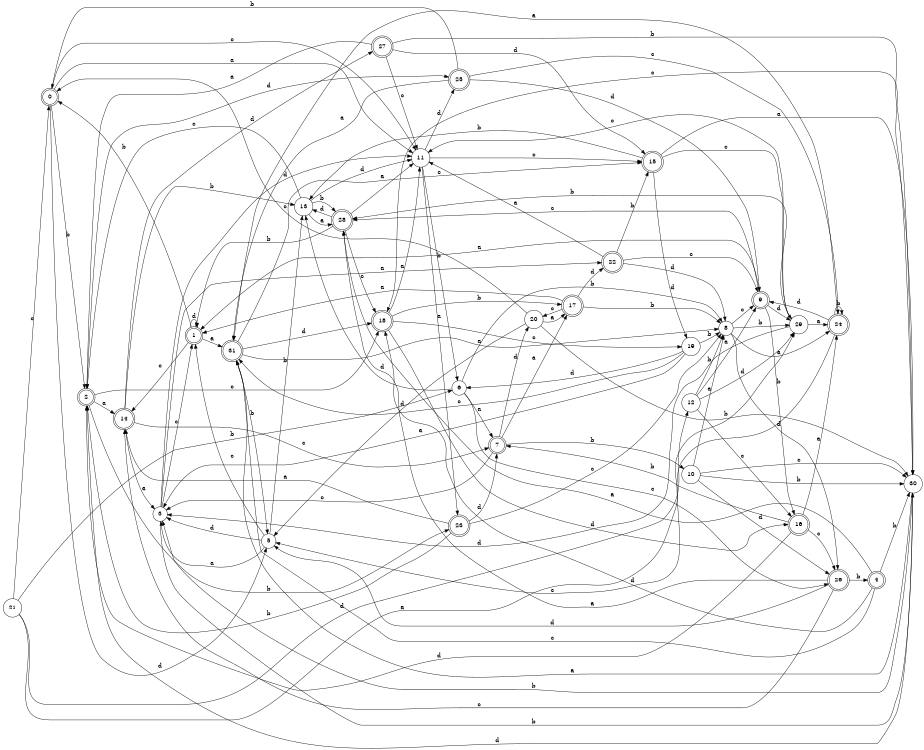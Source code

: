 digraph n26_5 {
__start0 [label="" shape="none"];

rankdir=LR;
size="8,5";

s0 [style="rounded,filled", color="black", fillcolor="white" shape="doublecircle", label="0"];
s1 [style="rounded,filled", color="black", fillcolor="white" shape="doublecircle", label="1"];
s2 [style="rounded,filled", color="black", fillcolor="white" shape="doublecircle", label="2"];
s3 [style="filled", color="black", fillcolor="white" shape="circle", label="3"];
s4 [style="rounded,filled", color="black", fillcolor="white" shape="doublecircle", label="4"];
s5 [style="filled", color="black", fillcolor="white" shape="circle", label="5"];
s6 [style="filled", color="black", fillcolor="white" shape="circle", label="6"];
s7 [style="rounded,filled", color="black", fillcolor="white" shape="doublecircle", label="7"];
s8 [style="filled", color="black", fillcolor="white" shape="circle", label="8"];
s9 [style="rounded,filled", color="black", fillcolor="white" shape="doublecircle", label="9"];
s10 [style="filled", color="black", fillcolor="white" shape="circle", label="10"];
s11 [style="filled", color="black", fillcolor="white" shape="circle", label="11"];
s12 [style="filled", color="black", fillcolor="white" shape="circle", label="12"];
s13 [style="filled", color="black", fillcolor="white" shape="circle", label="13"];
s14 [style="rounded,filled", color="black", fillcolor="white" shape="doublecircle", label="14"];
s15 [style="rounded,filled", color="black", fillcolor="white" shape="doublecircle", label="15"];
s16 [style="rounded,filled", color="black", fillcolor="white" shape="doublecircle", label="16"];
s17 [style="rounded,filled", color="black", fillcolor="white" shape="doublecircle", label="17"];
s18 [style="rounded,filled", color="black", fillcolor="white" shape="doublecircle", label="18"];
s19 [style="filled", color="black", fillcolor="white" shape="circle", label="19"];
s20 [style="filled", color="black", fillcolor="white" shape="circle", label="20"];
s21 [style="filled", color="black", fillcolor="white" shape="circle", label="21"];
s22 [style="rounded,filled", color="black", fillcolor="white" shape="doublecircle", label="22"];
s23 [style="rounded,filled", color="black", fillcolor="white" shape="doublecircle", label="23"];
s24 [style="rounded,filled", color="black", fillcolor="white" shape="doublecircle", label="24"];
s25 [style="rounded,filled", color="black", fillcolor="white" shape="doublecircle", label="25"];
s26 [style="rounded,filled", color="black", fillcolor="white" shape="doublecircle", label="26"];
s27 [style="rounded,filled", color="black", fillcolor="white" shape="doublecircle", label="27"];
s28 [style="rounded,filled", color="black", fillcolor="white" shape="doublecircle", label="28"];
s29 [style="filled", color="black", fillcolor="white" shape="circle", label="29"];
s30 [style="filled", color="black", fillcolor="white" shape="circle", label="30"];
s31 [style="rounded,filled", color="black", fillcolor="white" shape="doublecircle", label="31"];
s0 -> s11 [label="a"];
s0 -> s2 [label="b"];
s0 -> s11 [label="c"];
s0 -> s5 [label="d"];
s1 -> s31 [label="a"];
s1 -> s0 [label="b"];
s1 -> s14 [label="c"];
s1 -> s1 [label="d"];
s2 -> s14 [label="a"];
s2 -> s23 [label="b"];
s2 -> s18 [label="c"];
s2 -> s25 [label="d"];
s3 -> s22 [label="a"];
s3 -> s30 [label="b"];
s3 -> s1 [label="c"];
s3 -> s11 [label="d"];
s4 -> s28 [label="a"];
s4 -> s30 [label="b"];
s4 -> s31 [label="c"];
s4 -> s18 [label="d"];
s5 -> s3 [label="a"];
s5 -> s13 [label="b"];
s5 -> s1 [label="c"];
s5 -> s3 [label="d"];
s6 -> s7 [label="a"];
s6 -> s8 [label="b"];
s6 -> s26 [label="c"];
s6 -> s13 [label="d"];
s7 -> s17 [label="a"];
s7 -> s10 [label="b"];
s7 -> s3 [label="c"];
s7 -> s20 [label="d"];
s8 -> s24 [label="a"];
s8 -> s29 [label="b"];
s8 -> s9 [label="c"];
s8 -> s26 [label="d"];
s9 -> s1 [label="a"];
s9 -> s16 [label="b"];
s9 -> s28 [label="c"];
s9 -> s29 [label="d"];
s10 -> s8 [label="a"];
s10 -> s30 [label="b"];
s10 -> s30 [label="c"];
s10 -> s26 [label="d"];
s11 -> s23 [label="a"];
s11 -> s6 [label="b"];
s11 -> s15 [label="c"];
s11 -> s25 [label="d"];
s12 -> s9 [label="a"];
s12 -> s8 [label="b"];
s12 -> s16 [label="c"];
s12 -> s29 [label="d"];
s13 -> s28 [label="a"];
s13 -> s28 [label="b"];
s13 -> s2 [label="c"];
s13 -> s11 [label="d"];
s14 -> s3 [label="a"];
s14 -> s13 [label="b"];
s14 -> s7 [label="c"];
s14 -> s27 [label="d"];
s15 -> s30 [label="a"];
s15 -> s13 [label="b"];
s15 -> s29 [label="c"];
s15 -> s19 [label="d"];
s16 -> s24 [label="a"];
s16 -> s7 [label="b"];
s16 -> s26 [label="c"];
s16 -> s2 [label="d"];
s17 -> s1 [label="a"];
s17 -> s8 [label="b"];
s17 -> s20 [label="c"];
s17 -> s22 [label="d"];
s18 -> s11 [label="a"];
s18 -> s17 [label="b"];
s18 -> s19 [label="c"];
s18 -> s16 [label="d"];
s19 -> s3 [label="a"];
s19 -> s8 [label="b"];
s19 -> s31 [label="c"];
s19 -> s6 [label="d"];
s20 -> s17 [label="a"];
s20 -> s30 [label="b"];
s20 -> s0 [label="c"];
s20 -> s5 [label="d"];
s21 -> s29 [label="a"];
s21 -> s6 [label="b"];
s21 -> s0 [label="c"];
s21 -> s12 [label="d"];
s22 -> s11 [label="a"];
s22 -> s15 [label="b"];
s22 -> s9 [label="c"];
s22 -> s8 [label="d"];
s23 -> s14 [label="a"];
s23 -> s2 [label="b"];
s23 -> s8 [label="c"];
s23 -> s7 [label="d"];
s24 -> s31 [label="a"];
s24 -> s24 [label="b"];
s24 -> s5 [label="c"];
s24 -> s9 [label="d"];
s25 -> s31 [label="a"];
s25 -> s0 [label="b"];
s25 -> s24 [label="c"];
s25 -> s9 [label="d"];
s26 -> s28 [label="a"];
s26 -> s4 [label="b"];
s26 -> s14 [label="c"];
s26 -> s5 [label="d"];
s27 -> s2 [label="a"];
s27 -> s30 [label="b"];
s27 -> s11 [label="c"];
s27 -> s15 [label="d"];
s28 -> s11 [label="a"];
s28 -> s1 [label="b"];
s28 -> s18 [label="c"];
s28 -> s13 [label="d"];
s29 -> s24 [label="a"];
s29 -> s28 [label="b"];
s29 -> s11 [label="c"];
s29 -> s3 [label="d"];
s30 -> s31 [label="a"];
s30 -> s3 [label="b"];
s30 -> s18 [label="c"];
s30 -> s2 [label="d"];
s31 -> s8 [label="a"];
s31 -> s5 [label="b"];
s31 -> s15 [label="c"];
s31 -> s18 [label="d"];

}